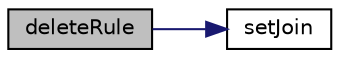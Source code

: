 digraph "deleteRule"
{
  edge [fontname="Helvetica",fontsize="10",labelfontname="Helvetica",labelfontsize="10"];
  node [fontname="Helvetica",fontsize="10",shape=record];
  rankdir="LR";
  Node12 [label="deleteRule",height=0.2,width=0.4,color="black", fillcolor="grey75", style="filled", fontcolor="black"];
  Node12 -> Node13 [color="midnightblue",fontsize="10",style="solid",fontname="Helvetica"];
  Node13 [label="setJoin",height=0.2,width=0.4,color="black", fillcolor="white", style="filled",URL="$class_p_h_p_excel___worksheet___auto_filter___column.html#a9ad6a0a996b60152780f6d50d6484fff"];
}
